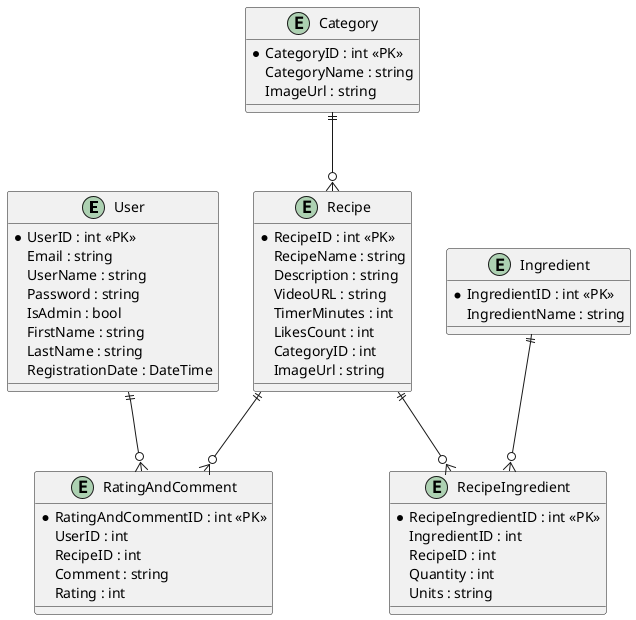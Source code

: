 @startuml
entity User {
  *UserID : int <<PK>>
  Email : string
  UserName : string
  Password : string
  IsAdmin : bool
  FirstName : string
  LastName : string
  RegistrationDate : DateTime
}

entity Recipe {
  *RecipeID : int <<PK>>
  RecipeName : string
  Description : string
  VideoURL : string
  TimerMinutes : int
  LikesCount : int
  CategoryID : int
  ImageUrl : string
}

entity Category {
  *CategoryID : int <<PK>>
  CategoryName : string
  ImageUrl : string
}

entity Ingredient {
  *IngredientID : int <<PK>>
  IngredientName : string
}

entity RatingAndComment {
  *RatingAndCommentID : int <<PK>>
  UserID : int
  RecipeID : int
  Comment : string
  Rating : int
}

entity RecipeIngredient {
  *RecipeIngredientID : int <<PK>>
  IngredientID : int
  RecipeID : int
  Quantity : int
  Units : string
}

User ||--o{ RatingAndComment : ""
Recipe ||--o{ RatingAndComment : ""
Category ||--o{ Recipe : ""
Recipe ||--o{ RecipeIngredient : ""
Ingredient ||--o{ RecipeIngredient : ""
@enduml
